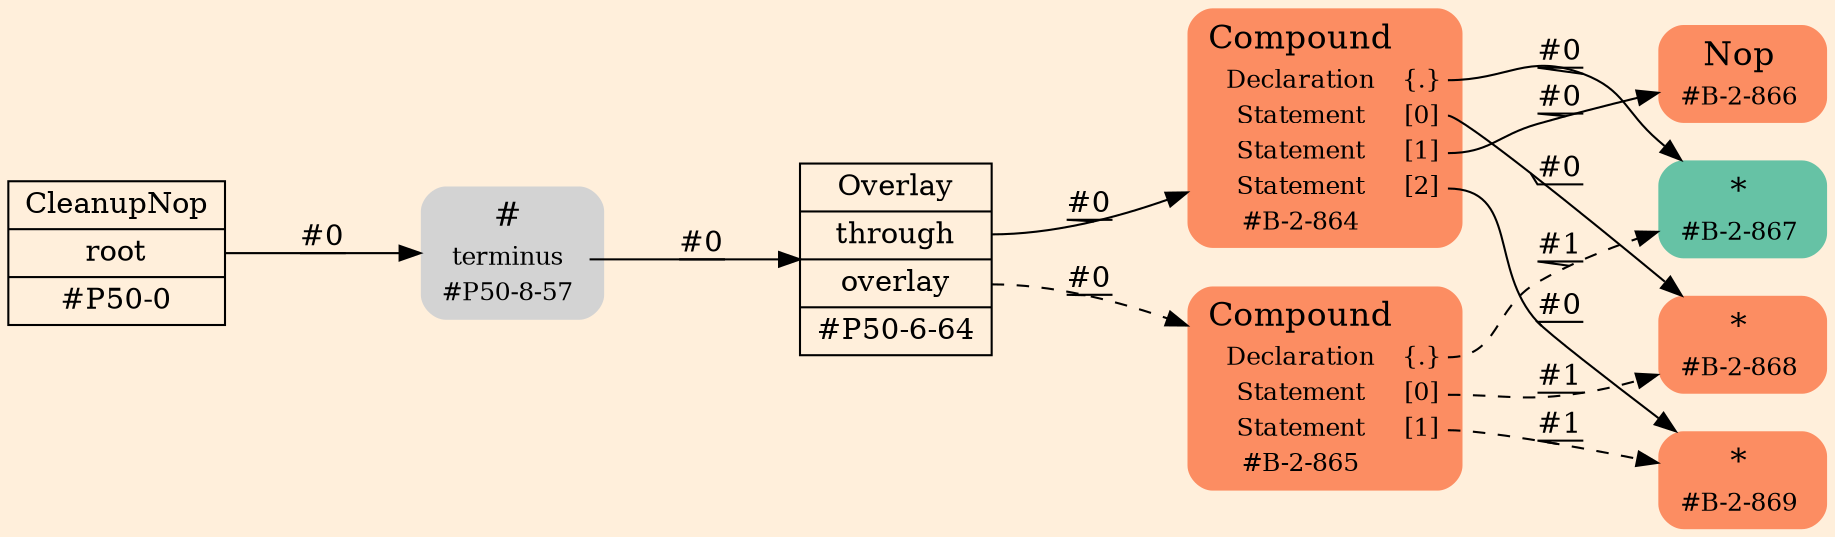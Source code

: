 digraph Inferno {
graph [
rankdir = "LR"
ranksep = 1.0
size = "14,20"
bgcolor = antiquewhite1
];
node [
];
"CR#P50-0" [
shape = "record"
fillcolor = "transparent"
label = "<fixed> CleanupNop | <port0> root | <port1> #P50-0"
style = "filled"
fontsize = "14"
fillcolor = antiquewhite1
];
"#P50-8-57" [
shape = "plaintext"
label = <<TABLE BORDER="0" CELLBORDER="0" CELLSPACING="0">
 <TR>
  <TD><FONT POINT-SIZE="16.0">#</FONT></TD>
  <TD></TD>
 </TR>
 <TR>
  <TD>terminus</TD>
  <TD PORT="port0"></TD>
 </TR>
 <TR>
  <TD>#P50-8-57</TD>
  <TD PORT="port1"></TD>
 </TR>
</TABLE>>
style = "rounded,filled"
fontsize = "12"
];
"#P50-6-64" [
shape = "record"
label = "<fixed> Overlay | <port0> through | <port1> overlay | <port2> #P50-6-64"
style = "filled"
fontsize = "14"
fillcolor = antiquewhite1
];
"#B-2-864" [
shape = "plaintext"
fillcolor = "/set28/2"
label = <<TABLE BORDER="0" CELLBORDER="0" CELLSPACING="0">
 <TR>
  <TD><FONT POINT-SIZE="16.0">Compound</FONT></TD>
  <TD></TD>
 </TR>
 <TR>
  <TD>Declaration</TD>
  <TD PORT="port0">{.}</TD>
 </TR>
 <TR>
  <TD>Statement</TD>
  <TD PORT="port1">[0]</TD>
 </TR>
 <TR>
  <TD>Statement</TD>
  <TD PORT="port2">[1]</TD>
 </TR>
 <TR>
  <TD>Statement</TD>
  <TD PORT="port3">[2]</TD>
 </TR>
 <TR>
  <TD>#B-2-864</TD>
  <TD PORT="port4"></TD>
 </TR>
</TABLE>>
style = "rounded,filled"
fontsize = "12"
];
"#B-2-867" [
shape = "plaintext"
fillcolor = "/set28/1"
label = <<TABLE BORDER="0" CELLBORDER="0" CELLSPACING="0">
 <TR>
  <TD><FONT POINT-SIZE="16.0">*</FONT></TD>
  <TD></TD>
 </TR>
 <TR>
  <TD>#B-2-867</TD>
  <TD PORT="port0"></TD>
 </TR>
</TABLE>>
style = "rounded,filled"
fontsize = "12"
];
"#B-2-868" [
shape = "plaintext"
fillcolor = "/set28/2"
label = <<TABLE BORDER="0" CELLBORDER="0" CELLSPACING="0">
 <TR>
  <TD><FONT POINT-SIZE="16.0">*</FONT></TD>
  <TD></TD>
 </TR>
 <TR>
  <TD>#B-2-868</TD>
  <TD PORT="port0"></TD>
 </TR>
</TABLE>>
style = "rounded,filled"
fontsize = "12"
];
"#B-2-866" [
shape = "plaintext"
fillcolor = "/set28/2"
label = <<TABLE BORDER="0" CELLBORDER="0" CELLSPACING="0">
 <TR>
  <TD><FONT POINT-SIZE="16.0">Nop</FONT></TD>
  <TD></TD>
 </TR>
 <TR>
  <TD>#B-2-866</TD>
  <TD PORT="port0"></TD>
 </TR>
</TABLE>>
style = "rounded,filled"
fontsize = "12"
];
"#B-2-869" [
shape = "plaintext"
fillcolor = "/set28/2"
label = <<TABLE BORDER="0" CELLBORDER="0" CELLSPACING="0">
 <TR>
  <TD><FONT POINT-SIZE="16.0">*</FONT></TD>
  <TD></TD>
 </TR>
 <TR>
  <TD>#B-2-869</TD>
  <TD PORT="port0"></TD>
 </TR>
</TABLE>>
style = "rounded,filled"
fontsize = "12"
];
"#B-2-865" [
shape = "plaintext"
fillcolor = "/set28/2"
label = <<TABLE BORDER="0" CELLBORDER="0" CELLSPACING="0">
 <TR>
  <TD><FONT POINT-SIZE="16.0">Compound</FONT></TD>
  <TD></TD>
 </TR>
 <TR>
  <TD>Declaration</TD>
  <TD PORT="port0">{.}</TD>
 </TR>
 <TR>
  <TD>Statement</TD>
  <TD PORT="port1">[0]</TD>
 </TR>
 <TR>
  <TD>Statement</TD>
  <TD PORT="port2">[1]</TD>
 </TR>
 <TR>
  <TD>#B-2-865</TD>
  <TD PORT="port3"></TD>
 </TR>
</TABLE>>
style = "rounded,filled"
fontsize = "12"
];
"CR#P50-0":port0 -> "#P50-8-57" [style="solid"
label = "#0"
decorate = true
];
"#P50-8-57":port0 -> "#P50-6-64" [style="solid"
label = "#0"
decorate = true
];
"#P50-6-64":port0 -> "#B-2-864" [style="solid"
label = "#0"
decorate = true
];
"#P50-6-64":port1 -> "#B-2-865" [style="dashed"
label = "#0"
decorate = true
];
"#B-2-864":port0 -> "#B-2-867" [style="solid"
label = "#0"
decorate = true
];
"#B-2-864":port1 -> "#B-2-868" [style="solid"
label = "#0"
decorate = true
];
"#B-2-864":port2 -> "#B-2-866" [style="solid"
label = "#0"
decorate = true
];
"#B-2-864":port3 -> "#B-2-869" [style="solid"
label = "#0"
decorate = true
];
"#B-2-865":port0 -> "#B-2-867" [style="dashed"
label = "#1"
decorate = true
];
"#B-2-865":port1 -> "#B-2-868" [style="dashed"
label = "#1"
decorate = true
];
"#B-2-865":port2 -> "#B-2-869" [style="dashed"
label = "#1"
decorate = true
];
}
